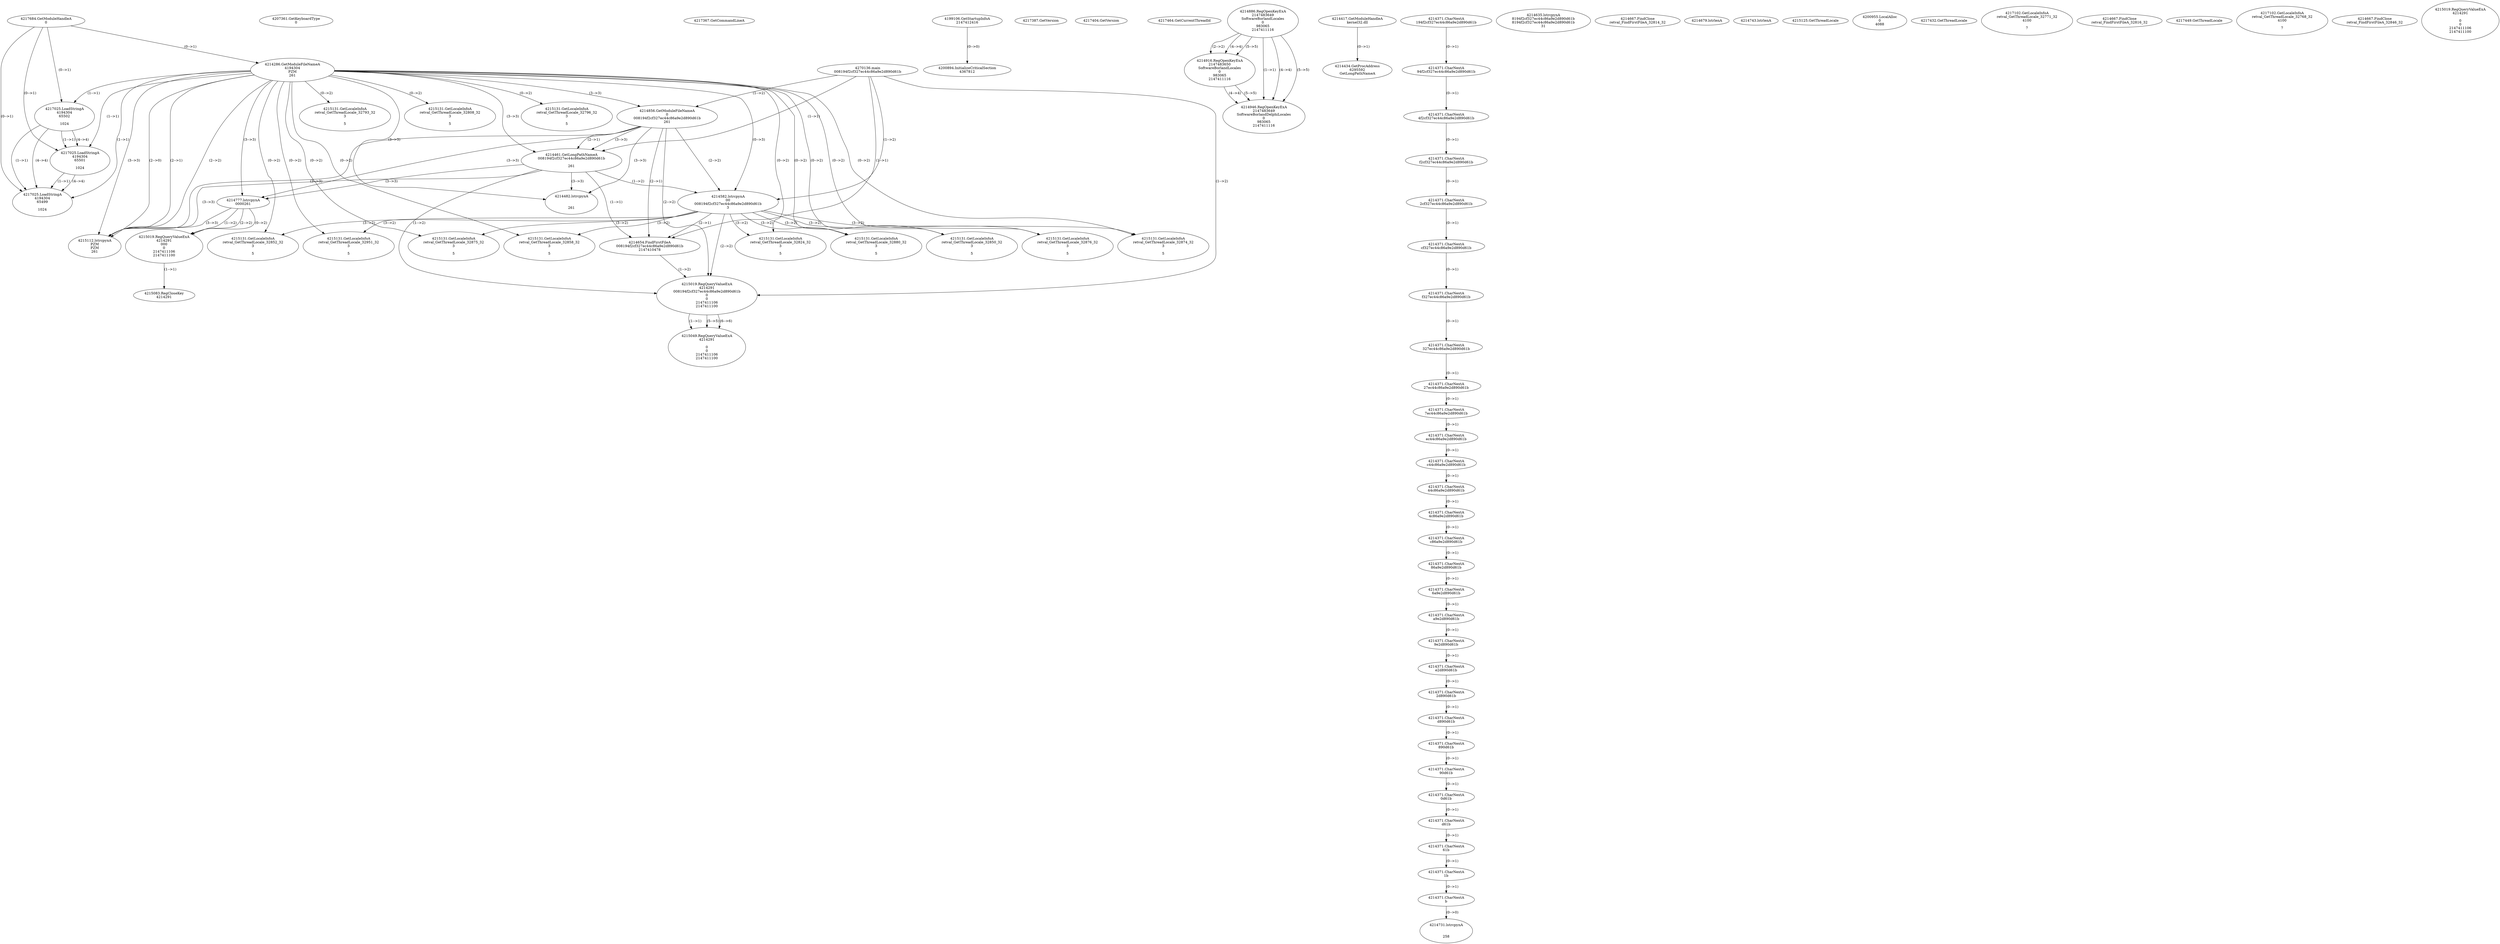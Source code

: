 // Global SCDG with merge call
digraph {
	0 [label="4270136.main
008194f2cf327ec44c86a9e2d890d61b"]
	1 [label="4217684.GetModuleHandleA
0"]
	2 [label="4207361.GetKeyboardType
0"]
	3 [label="4217367.GetCommandLineA
"]
	4 [label="4199106.GetStartupInfoA
2147412416"]
	5 [label="4217387.GetVersion
"]
	6 [label="4217404.GetVersion
"]
	7 [label="4217464.GetCurrentThreadId
"]
	8 [label="4214286.GetModuleFileNameA
4194304
PZM
261"]
	1 -> 8 [label="(0-->1)"]
	9 [label="4214856.GetModuleFileNameA
0
008194f2cf327ec44c86a9e2d890d61b
261"]
	0 -> 9 [label="(1-->2)"]
	8 -> 9 [label="(3-->3)"]
	10 [label="4214886.RegOpenKeyExA
2147483649
Software\Borland\Locales
0
983065
2147411116"]
	11 [label="4214417.GetModuleHandleA
kernel32.dll"]
	12 [label="4214434.GetProcAddress
6295592
GetLongPathNameA"]
	11 -> 12 [label="(0-->1)"]
	13 [label="4214461.GetLongPathNameA
008194f2cf327ec44c86a9e2d890d61b

261"]
	0 -> 13 [label="(1-->1)"]
	9 -> 13 [label="(2-->1)"]
	8 -> 13 [label="(3-->3)"]
	9 -> 13 [label="(3-->3)"]
	14 [label="4214582.lstrcpynA
00
008194f2cf327ec44c86a9e2d890d61b
3"]
	0 -> 14 [label="(1-->2)"]
	9 -> 14 [label="(2-->2)"]
	13 -> 14 [label="(1-->2)"]
	8 -> 14 [label="(0-->3)"]
	15 [label="4214371.CharNextA
194f2cf327ec44c86a9e2d890d61b"]
	16 [label="4214371.CharNextA
94f2cf327ec44c86a9e2d890d61b"]
	15 -> 16 [label="(0-->1)"]
	17 [label="4214371.CharNextA
4f2cf327ec44c86a9e2d890d61b"]
	16 -> 17 [label="(0-->1)"]
	18 [label="4214371.CharNextA
f2cf327ec44c86a9e2d890d61b"]
	17 -> 18 [label="(0-->1)"]
	19 [label="4214371.CharNextA
2cf327ec44c86a9e2d890d61b"]
	18 -> 19 [label="(0-->1)"]
	20 [label="4214371.CharNextA
cf327ec44c86a9e2d890d61b"]
	19 -> 20 [label="(0-->1)"]
	21 [label="4214371.CharNextA
f327ec44c86a9e2d890d61b"]
	20 -> 21 [label="(0-->1)"]
	22 [label="4214371.CharNextA
327ec44c86a9e2d890d61b"]
	21 -> 22 [label="(0-->1)"]
	23 [label="4214371.CharNextA
27ec44c86a9e2d890d61b"]
	22 -> 23 [label="(0-->1)"]
	24 [label="4214371.CharNextA
7ec44c86a9e2d890d61b"]
	23 -> 24 [label="(0-->1)"]
	25 [label="4214371.CharNextA
ec44c86a9e2d890d61b"]
	24 -> 25 [label="(0-->1)"]
	26 [label="4214371.CharNextA
c44c86a9e2d890d61b"]
	25 -> 26 [label="(0-->1)"]
	27 [label="4214371.CharNextA
44c86a9e2d890d61b"]
	26 -> 27 [label="(0-->1)"]
	28 [label="4214371.CharNextA
4c86a9e2d890d61b"]
	27 -> 28 [label="(0-->1)"]
	29 [label="4214371.CharNextA
c86a9e2d890d61b"]
	28 -> 29 [label="(0-->1)"]
	30 [label="4214371.CharNextA
86a9e2d890d61b"]
	29 -> 30 [label="(0-->1)"]
	31 [label="4214371.CharNextA
6a9e2d890d61b"]
	30 -> 31 [label="(0-->1)"]
	32 [label="4214371.CharNextA
a9e2d890d61b"]
	31 -> 32 [label="(0-->1)"]
	33 [label="4214371.CharNextA
9e2d890d61b"]
	32 -> 33 [label="(0-->1)"]
	34 [label="4214371.CharNextA
e2d890d61b"]
	33 -> 34 [label="(0-->1)"]
	35 [label="4214371.CharNextA
2d890d61b"]
	34 -> 35 [label="(0-->1)"]
	36 [label="4214371.CharNextA
d890d61b"]
	35 -> 36 [label="(0-->1)"]
	37 [label="4214371.CharNextA
890d61b"]
	36 -> 37 [label="(0-->1)"]
	38 [label="4214371.CharNextA
90d61b"]
	37 -> 38 [label="(0-->1)"]
	39 [label="4214371.CharNextA
0d61b"]
	38 -> 39 [label="(0-->1)"]
	40 [label="4214371.CharNextA
d61b"]
	39 -> 40 [label="(0-->1)"]
	41 [label="4214371.CharNextA
61b"]
	40 -> 41 [label="(0-->1)"]
	42 [label="4214371.CharNextA
1b"]
	41 -> 42 [label="(0-->1)"]
	43 [label="4214371.CharNextA
b"]
	42 -> 43 [label="(0-->1)"]
	44 [label="4214635.lstrcpynA
8194f2cf327ec44c86a9e2d890d61b
8194f2cf327ec44c86a9e2d890d61b
31"]
	45 [label="4214654.FindFirstFileA
008194f2cf327ec44c86a9e2d890d61b
2147410478"]
	0 -> 45 [label="(1-->1)"]
	9 -> 45 [label="(2-->1)"]
	13 -> 45 [label="(1-->1)"]
	14 -> 45 [label="(2-->1)"]
	46 [label="4214667.FindClose
retval_FindFirstFileA_32814_32"]
	47 [label="4214679.lstrlenA
"]
	48 [label="4214731.lstrcpynA


258"]
	43 -> 48 [label="(0-->0)"]
	49 [label="4214743.lstrlenA
"]
	50 [label="4214777.lstrcpynA
00\
00\
261"]
	8 -> 50 [label="(3-->3)"]
	9 -> 50 [label="(3-->3)"]
	13 -> 50 [label="(3-->3)"]
	51 [label="4215019.RegQueryValueExA
4214291
00\
0
0
2147411106
2147411100"]
	50 -> 51 [label="(1-->2)"]
	50 -> 51 [label="(2-->2)"]
	50 -> 51 [label="(0-->2)"]
	52 [label="4215083.RegCloseKey
4214291"]
	51 -> 52 [label="(1-->1)"]
	53 [label="4215112.lstrcpynA
PZM
PZM
261"]
	8 -> 53 [label="(2-->1)"]
	8 -> 53 [label="(2-->2)"]
	8 -> 53 [label="(3-->3)"]
	9 -> 53 [label="(3-->3)"]
	13 -> 53 [label="(3-->3)"]
	50 -> 53 [label="(3-->3)"]
	8 -> 53 [label="(2-->0)"]
	54 [label="4215125.GetThreadLocale
"]
	55 [label="4215131.GetLocaleInfoA
retval_GetThreadLocale_32850_32
3

5"]
	8 -> 55 [label="(0-->2)"]
	14 -> 55 [label="(3-->2)"]
	56 [label="4217025.LoadStringA
4194304
65502

1024"]
	1 -> 56 [label="(0-->1)"]
	8 -> 56 [label="(1-->1)"]
	57 [label="4217025.LoadStringA
4194304
65501

1024"]
	1 -> 57 [label="(0-->1)"]
	8 -> 57 [label="(1-->1)"]
	56 -> 57 [label="(1-->1)"]
	56 -> 57 [label="(4-->4)"]
	58 [label="4215019.RegQueryValueExA
4214291
008194f2cf327ec44c86a9e2d890d61b
0
0
2147411106
2147411100"]
	0 -> 58 [label="(1-->2)"]
	9 -> 58 [label="(2-->2)"]
	13 -> 58 [label="(1-->2)"]
	14 -> 58 [label="(2-->2)"]
	45 -> 58 [label="(1-->2)"]
	59 [label="4215049.RegQueryValueExA
4214291

0
0
2147411106
2147411100"]
	58 -> 59 [label="(1-->1)"]
	58 -> 59 [label="(5-->5)"]
	58 -> 59 [label="(6-->6)"]
	60 [label="4215131.GetLocaleInfoA
retval_GetThreadLocale_32852_32
3

5"]
	8 -> 60 [label="(0-->2)"]
	14 -> 60 [label="(3-->2)"]
	61 [label="4200894.InitializeCriticalSection
4367812"]
	4 -> 61 [label="(0-->0)"]
	62 [label="4200955.LocalAlloc
0
4088"]
	63 [label="4217432.GetThreadLocale
"]
	64 [label="4217102.GetLocaleInfoA
retval_GetThreadLocale_32771_32
4100

7"]
	65 [label="4214916.RegOpenKeyExA
2147483650
Software\Borland\Locales
0
983065
2147411116"]
	10 -> 65 [label="(2-->2)"]
	10 -> 65 [label="(4-->4)"]
	10 -> 65 [label="(5-->5)"]
	66 [label="4214667.FindClose
retval_FindFirstFileA_32816_32"]
	67 [label="4215131.GetLocaleInfoA
retval_GetThreadLocale_32951_32
3

5"]
	8 -> 67 [label="(0-->2)"]
	14 -> 67 [label="(3-->2)"]
	68 [label="4215131.GetLocaleInfoA
retval_GetThreadLocale_32875_32
3

5"]
	8 -> 68 [label="(0-->2)"]
	14 -> 68 [label="(3-->2)"]
	69 [label="4217025.LoadStringA
4194304
65499

1024"]
	1 -> 69 [label="(0-->1)"]
	8 -> 69 [label="(1-->1)"]
	56 -> 69 [label="(1-->1)"]
	57 -> 69 [label="(1-->1)"]
	56 -> 69 [label="(4-->4)"]
	57 -> 69 [label="(4-->4)"]
	70 [label="4217449.GetThreadLocale
"]
	71 [label="4217102.GetLocaleInfoA
retval_GetThreadLocale_32768_32
4100

7"]
	72 [label="4214667.FindClose
retval_FindFirstFileA_32846_32"]
	73 [label="4215131.GetLocaleInfoA
retval_GetThreadLocale_32876_32
3

5"]
	8 -> 73 [label="(0-->2)"]
	14 -> 73 [label="(3-->2)"]
	74 [label="4214482.lstrcpynA


261"]
	8 -> 74 [label="(3-->3)"]
	9 -> 74 [label="(3-->3)"]
	13 -> 74 [label="(3-->3)"]
	75 [label="4215019.RegQueryValueExA
4214291

0
0
2147411106
2147411100"]
	76 [label="4215131.GetLocaleInfoA
retval_GetThreadLocale_32793_32
3

5"]
	8 -> 76 [label="(0-->2)"]
	77 [label="4215131.GetLocaleInfoA
retval_GetThreadLocale_32858_32
3

5"]
	8 -> 77 [label="(0-->2)"]
	14 -> 77 [label="(3-->2)"]
	78 [label="4214946.RegOpenKeyExA
2147483649
Software\Borland\Delphi\Locales
0
983065
2147411116"]
	10 -> 78 [label="(1-->1)"]
	10 -> 78 [label="(4-->4)"]
	65 -> 78 [label="(4-->4)"]
	10 -> 78 [label="(5-->5)"]
	65 -> 78 [label="(5-->5)"]
	79 [label="4215131.GetLocaleInfoA
retval_GetThreadLocale_32808_32
3

5"]
	8 -> 79 [label="(0-->2)"]
	80 [label="4215131.GetLocaleInfoA
retval_GetThreadLocale_32824_32
3

5"]
	8 -> 80 [label="(0-->2)"]
	14 -> 80 [label="(3-->2)"]
	81 [label="4215131.GetLocaleInfoA
retval_GetThreadLocale_32880_32
3

5"]
	8 -> 81 [label="(0-->2)"]
	14 -> 81 [label="(3-->2)"]
	82 [label="4215131.GetLocaleInfoA
retval_GetThreadLocale_32874_32
3

5"]
	8 -> 82 [label="(0-->2)"]
	14 -> 82 [label="(3-->2)"]
	83 [label="4215131.GetLocaleInfoA
retval_GetThreadLocale_32796_32
3

5"]
	8 -> 83 [label="(0-->2)"]
}
